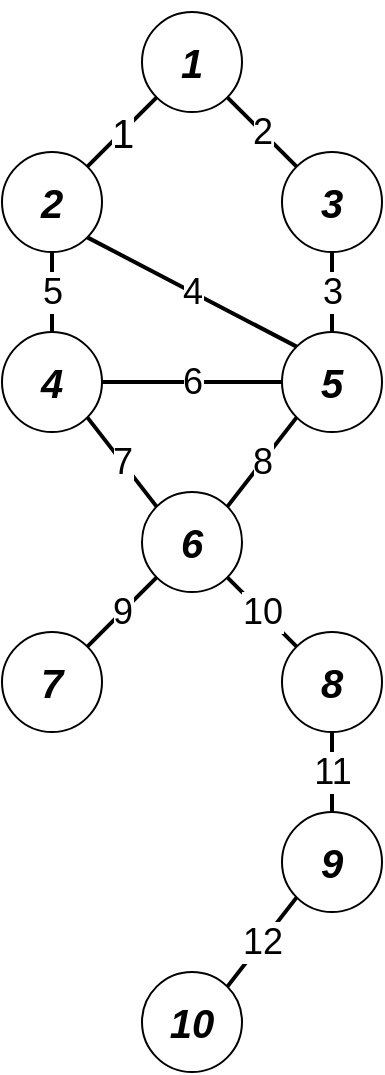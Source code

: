 <mxfile version="12.1.3" pages="1"><diagram id="k6fi8J4kzYyqI9-CP2UC" name="Page-1"><mxGraphModel dx="1097" dy="656" grid="1" gridSize="10" guides="1" tooltips="1" connect="1" arrows="1" fold="1" page="1" pageScale="1" pageWidth="250" pageHeight="300" math="0" shadow="0"><root><mxCell id="0"/><mxCell id="1" parent="0"/><mxCell id="g2WqgEdKBEuMxMoEiQOJ-26" value="4" style="edgeStyle=none;rounded=0;orthogonalLoop=1;jettySize=auto;html=1;exitX=1;exitY=1;exitDx=0;exitDy=0;entryX=0;entryY=0;entryDx=0;entryDy=0;endArrow=none;endFill=0;strokeWidth=2;fontSize=18;" edge="1" parent="1" source="g2WqgEdKBEuMxMoEiQOJ-1" target="g2WqgEdKBEuMxMoEiQOJ-6"><mxGeometry relative="1" as="geometry"/></mxCell><mxCell id="g2WqgEdKBEuMxMoEiQOJ-1" value="2" style="ellipse;whiteSpace=wrap;html=1;fontSize=20;fontStyle=3" vertex="1" parent="1"><mxGeometry x="28" y="102" width="50" height="50" as="geometry"/></mxCell><mxCell id="g2WqgEdKBEuMxMoEiQOJ-17" value="1" style="rounded=0;orthogonalLoop=1;jettySize=auto;html=1;exitX=0;exitY=1;exitDx=0;exitDy=0;entryX=1;entryY=0;entryDx=0;entryDy=0;endArrow=none;endFill=0;strokeWidth=2;fontSize=20;" edge="1" parent="1" source="g2WqgEdKBEuMxMoEiQOJ-2" target="g2WqgEdKBEuMxMoEiQOJ-1"><mxGeometry relative="1" as="geometry"/></mxCell><mxCell id="g2WqgEdKBEuMxMoEiQOJ-18" value="2" style="edgeStyle=none;rounded=0;orthogonalLoop=1;jettySize=auto;html=1;entryX=0;entryY=0;entryDx=0;entryDy=0;endArrow=none;endFill=0;strokeWidth=2;fontSize=18;" edge="1" parent="1" source="g2WqgEdKBEuMxMoEiQOJ-2" target="g2WqgEdKBEuMxMoEiQOJ-3"><mxGeometry relative="1" as="geometry"/></mxCell><mxCell id="g2WqgEdKBEuMxMoEiQOJ-2" value="&lt;h1&gt;&lt;font style=&quot;font-size: 20px&quot;&gt;&lt;i&gt;1&lt;/i&gt;&lt;/font&gt;&lt;/h1&gt;" style="ellipse;whiteSpace=wrap;html=1;" vertex="1" parent="1"><mxGeometry x="98" y="32" width="50" height="50" as="geometry"/></mxCell><mxCell id="g2WqgEdKBEuMxMoEiQOJ-19" value="3" style="edgeStyle=none;rounded=0;orthogonalLoop=1;jettySize=auto;html=1;entryX=0.5;entryY=0;entryDx=0;entryDy=0;endArrow=none;endFill=0;strokeWidth=2;fontSize=18;" edge="1" parent="1" source="g2WqgEdKBEuMxMoEiQOJ-3" target="g2WqgEdKBEuMxMoEiQOJ-6"><mxGeometry relative="1" as="geometry"/></mxCell><mxCell id="g2WqgEdKBEuMxMoEiQOJ-3" value="3" style="ellipse;whiteSpace=wrap;html=1;fontSize=20;fontStyle=3" vertex="1" parent="1"><mxGeometry x="168" y="102" width="50" height="50" as="geometry"/></mxCell><mxCell id="g2WqgEdKBEuMxMoEiQOJ-21" value="5" style="edgeStyle=none;rounded=0;orthogonalLoop=1;jettySize=auto;html=1;entryX=0.5;entryY=1;entryDx=0;entryDy=0;endArrow=none;endFill=0;strokeWidth=2;fontSize=18;" edge="1" parent="1" source="g2WqgEdKBEuMxMoEiQOJ-4" target="g2WqgEdKBEuMxMoEiQOJ-1"><mxGeometry relative="1" as="geometry"/></mxCell><mxCell id="g2WqgEdKBEuMxMoEiQOJ-22" value="7" style="edgeStyle=none;rounded=0;orthogonalLoop=1;jettySize=auto;html=1;exitX=1;exitY=1;exitDx=0;exitDy=0;entryX=0;entryY=0;entryDx=0;entryDy=0;endArrow=none;endFill=0;strokeWidth=2;fontSize=18;" edge="1" parent="1" source="g2WqgEdKBEuMxMoEiQOJ-4" target="g2WqgEdKBEuMxMoEiQOJ-7"><mxGeometry relative="1" as="geometry"/></mxCell><mxCell id="g2WqgEdKBEuMxMoEiQOJ-4" value="4" style="ellipse;whiteSpace=wrap;html=1;fontSize=20;fontStyle=3" vertex="1" parent="1"><mxGeometry x="28" y="192" width="50" height="50" as="geometry"/></mxCell><mxCell id="g2WqgEdKBEuMxMoEiQOJ-20" value="6" style="edgeStyle=none;rounded=0;orthogonalLoop=1;jettySize=auto;html=1;endArrow=none;endFill=0;strokeWidth=2;fontSize=18;" edge="1" parent="1" source="g2WqgEdKBEuMxMoEiQOJ-6" target="g2WqgEdKBEuMxMoEiQOJ-4"><mxGeometry relative="1" as="geometry"/></mxCell><mxCell id="g2WqgEdKBEuMxMoEiQOJ-23" value="8" style="edgeStyle=none;rounded=0;orthogonalLoop=1;jettySize=auto;html=1;exitX=0;exitY=1;exitDx=0;exitDy=0;entryX=1;entryY=0;entryDx=0;entryDy=0;endArrow=none;endFill=0;strokeWidth=2;fontSize=18;" edge="1" parent="1" source="g2WqgEdKBEuMxMoEiQOJ-6" target="g2WqgEdKBEuMxMoEiQOJ-7"><mxGeometry relative="1" as="geometry"/></mxCell><mxCell id="g2WqgEdKBEuMxMoEiQOJ-6" value="5" style="ellipse;whiteSpace=wrap;html=1;fontSize=20;fontStyle=3" vertex="1" parent="1"><mxGeometry x="168" y="192" width="50" height="50" as="geometry"/></mxCell><mxCell id="g2WqgEdKBEuMxMoEiQOJ-24" value="9" style="edgeStyle=none;rounded=0;orthogonalLoop=1;jettySize=auto;html=1;entryX=1;entryY=0;entryDx=0;entryDy=0;endArrow=none;endFill=0;strokeWidth=2;fontSize=18;" edge="1" parent="1" source="g2WqgEdKBEuMxMoEiQOJ-7" target="g2WqgEdKBEuMxMoEiQOJ-8"><mxGeometry relative="1" as="geometry"/></mxCell><mxCell id="g2WqgEdKBEuMxMoEiQOJ-25" value="10" style="edgeStyle=none;rounded=0;orthogonalLoop=1;jettySize=auto;html=1;entryX=0;entryY=0;entryDx=0;entryDy=0;endArrow=none;endFill=0;strokeWidth=2;fontSize=18;" edge="1" parent="1" source="g2WqgEdKBEuMxMoEiQOJ-7" target="g2WqgEdKBEuMxMoEiQOJ-10"><mxGeometry relative="1" as="geometry"/></mxCell><mxCell id="g2WqgEdKBEuMxMoEiQOJ-7" value="6" style="ellipse;whiteSpace=wrap;html=1;fontSize=20;fontStyle=3" vertex="1" parent="1"><mxGeometry x="98" y="272" width="50" height="50" as="geometry"/></mxCell><mxCell id="g2WqgEdKBEuMxMoEiQOJ-8" value="7" style="ellipse;whiteSpace=wrap;html=1;fontSize=20;fontStyle=3" vertex="1" parent="1"><mxGeometry x="28" y="342" width="50" height="50" as="geometry"/></mxCell><mxCell id="g2WqgEdKBEuMxMoEiQOJ-30" value="11" style="edgeStyle=none;rounded=0;orthogonalLoop=1;jettySize=auto;html=1;exitX=0.5;exitY=1;exitDx=0;exitDy=0;entryX=0.5;entryY=0;entryDx=0;entryDy=0;endArrow=none;endFill=0;strokeWidth=2;fontSize=18;" edge="1" parent="1" source="g2WqgEdKBEuMxMoEiQOJ-10" target="g2WqgEdKBEuMxMoEiQOJ-28"><mxGeometry relative="1" as="geometry"/></mxCell><mxCell id="g2WqgEdKBEuMxMoEiQOJ-10" value="8" style="ellipse;whiteSpace=wrap;html=1;fontSize=20;fontStyle=3" vertex="1" parent="1"><mxGeometry x="168" y="342" width="50" height="50" as="geometry"/></mxCell><mxCell id="g2WqgEdKBEuMxMoEiQOJ-31" value="12" style="edgeStyle=none;rounded=0;orthogonalLoop=1;jettySize=auto;html=1;exitX=0;exitY=1;exitDx=0;exitDy=0;entryX=1;entryY=0;entryDx=0;entryDy=0;endArrow=none;endFill=0;strokeWidth=2;fontSize=18;" edge="1" parent="1" source="g2WqgEdKBEuMxMoEiQOJ-28" target="g2WqgEdKBEuMxMoEiQOJ-29"><mxGeometry relative="1" as="geometry"/></mxCell><mxCell id="g2WqgEdKBEuMxMoEiQOJ-28" value="9" style="ellipse;whiteSpace=wrap;html=1;fontSize=20;fontStyle=3" vertex="1" parent="1"><mxGeometry x="168" y="432" width="50" height="50" as="geometry"/></mxCell><mxCell id="g2WqgEdKBEuMxMoEiQOJ-29" value="10" style="ellipse;whiteSpace=wrap;html=1;fontSize=20;fontStyle=3" vertex="1" parent="1"><mxGeometry x="98" y="512" width="50" height="50" as="geometry"/></mxCell></root></mxGraphModel></diagram></mxfile>